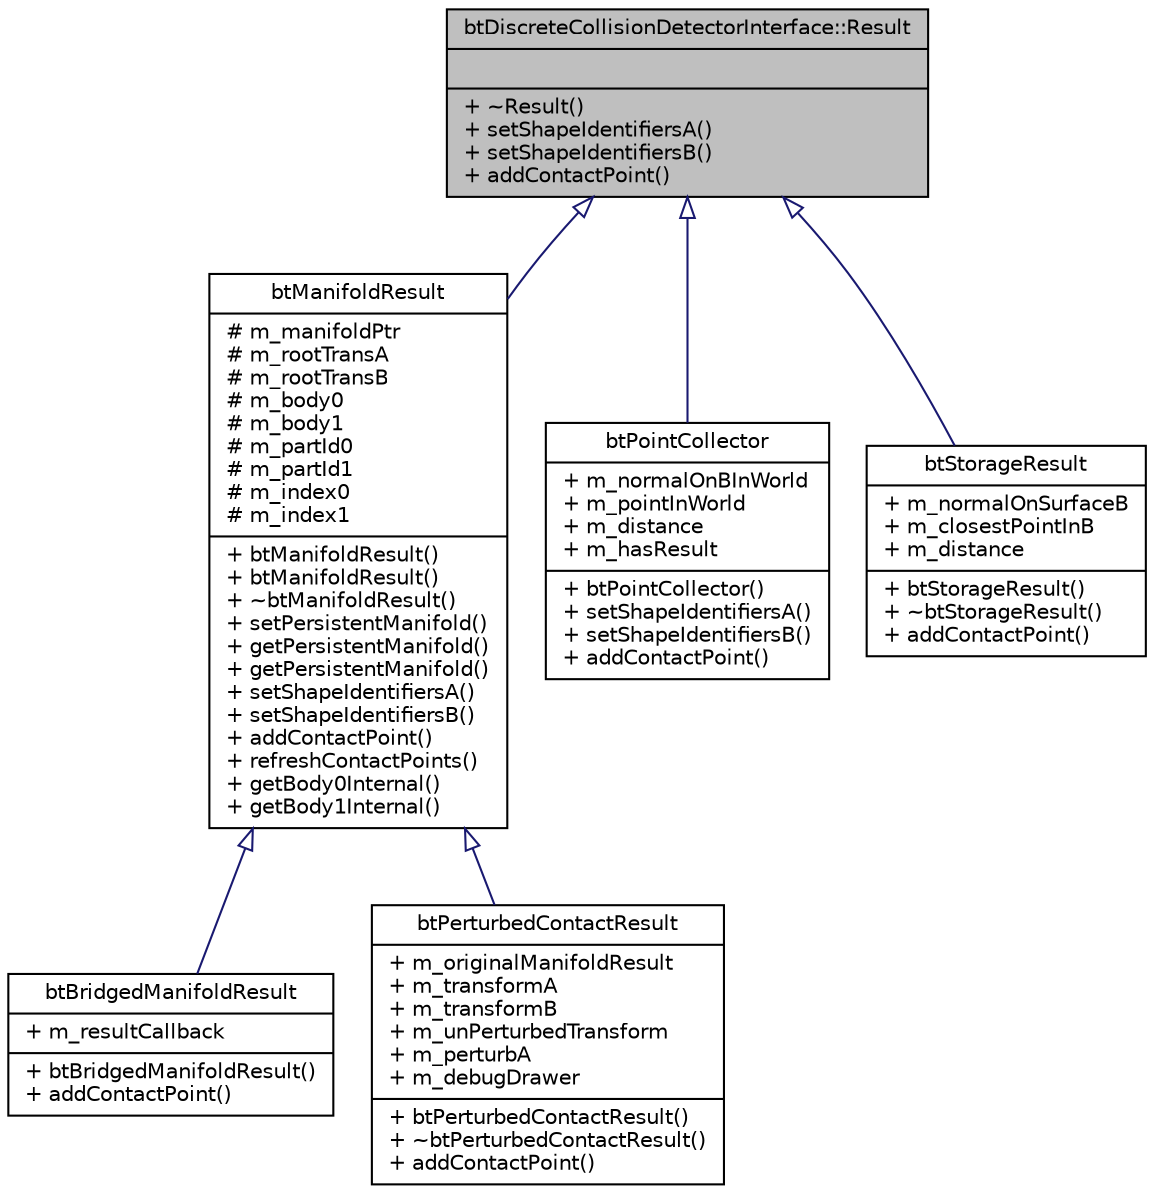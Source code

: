 digraph G
{
  edge [fontname="Helvetica",fontsize="10",labelfontname="Helvetica",labelfontsize="10"];
  node [fontname="Helvetica",fontsize="10",shape=record];
  Node1 [label="{btDiscreteCollisionDetectorInterface::Result\n||+ ~Result()\l+ setShapeIdentifiersA()\l+ setShapeIdentifiersB()\l+ addContactPoint()\l}",height=0.2,width=0.4,color="black", fillcolor="grey75", style="filled" fontcolor="black"];
  Node1 -> Node2 [dir=back,color="midnightblue",fontsize="10",style="solid",arrowtail="empty",fontname="Helvetica"];
  Node2 [label="{btManifoldResult\n|# m_manifoldPtr\l# m_rootTransA\l# m_rootTransB\l# m_body0\l# m_body1\l# m_partId0\l# m_partId1\l# m_index0\l# m_index1\l|+ btManifoldResult()\l+ btManifoldResult()\l+ ~btManifoldResult()\l+ setPersistentManifold()\l+ getPersistentManifold()\l+ getPersistentManifold()\l+ setShapeIdentifiersA()\l+ setShapeIdentifiersB()\l+ addContactPoint()\l+ refreshContactPoints()\l+ getBody0Internal()\l+ getBody1Internal()\l}",height=0.2,width=0.4,color="black", fillcolor="white", style="filled",URL="$dd/d06/classbtManifoldResult.html",tooltip="btManifoldResult is a helper class to manage contact results."];
  Node2 -> Node3 [dir=back,color="midnightblue",fontsize="10",style="solid",arrowtail="empty",fontname="Helvetica"];
  Node3 [label="{btBridgedManifoldResult\n|+ m_resultCallback\l|+ btBridgedManifoldResult()\l+ addContactPoint()\l}",height=0.2,width=0.4,color="black", fillcolor="white", style="filled",URL="$d4/db8/structbtBridgedManifoldResult.html"];
  Node2 -> Node4 [dir=back,color="midnightblue",fontsize="10",style="solid",arrowtail="empty",fontname="Helvetica"];
  Node4 [label="{btPerturbedContactResult\n|+ m_originalManifoldResult\l+ m_transformA\l+ m_transformB\l+ m_unPerturbedTransform\l+ m_perturbA\l+ m_debugDrawer\l|+ btPerturbedContactResult()\l+ ~btPerturbedContactResult()\l+ addContactPoint()\l}",height=0.2,width=0.4,color="black", fillcolor="white", style="filled",URL="$d9/d1e/structbtPerturbedContactResult.html"];
  Node1 -> Node5 [dir=back,color="midnightblue",fontsize="10",style="solid",arrowtail="empty",fontname="Helvetica"];
  Node5 [label="{btPointCollector\n|+ m_normalOnBInWorld\l+ m_pointInWorld\l+ m_distance\l+ m_hasResult\l|+ btPointCollector()\l+ setShapeIdentifiersA()\l+ setShapeIdentifiersB()\l+ addContactPoint()\l}",height=0.2,width=0.4,color="black", fillcolor="white", style="filled",URL="$da/de7/structbtPointCollector.html"];
  Node1 -> Node6 [dir=back,color="midnightblue",fontsize="10",style="solid",arrowtail="empty",fontname="Helvetica"];
  Node6 [label="{btStorageResult\n|+ m_normalOnSurfaceB\l+ m_closestPointInB\l+ m_distance\l|+ btStorageResult()\l+ ~btStorageResult()\l+ addContactPoint()\l}",height=0.2,width=0.4,color="black", fillcolor="white", style="filled",URL="$dd/dbf/structbtStorageResult.html"];
}
